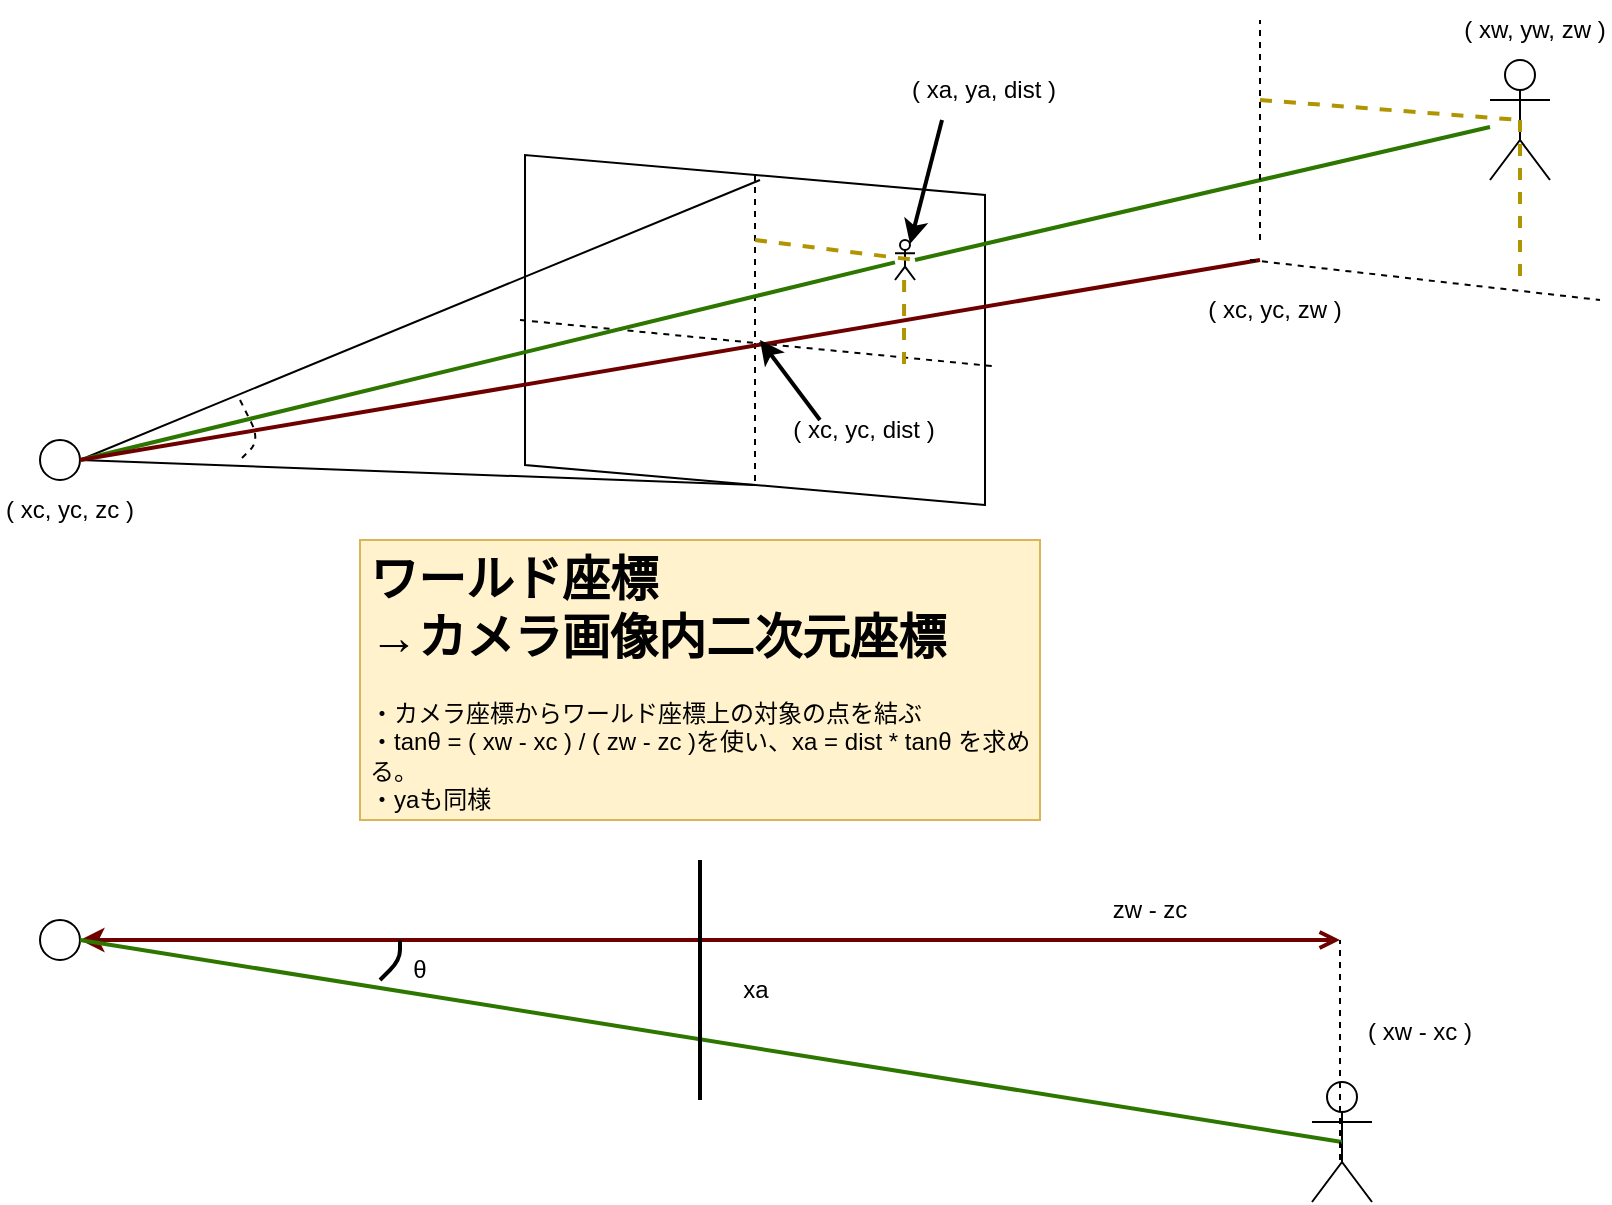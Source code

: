 <mxfile>
    <diagram id="hLjslE-fUv9TfUU83qK9" name="ページ1">
        <mxGraphModel dx="1131" dy="679" grid="1" gridSize="10" guides="1" tooltips="1" connect="1" arrows="1" fold="1" page="1" pageScale="1" pageWidth="1169" pageHeight="827" math="0" shadow="0">
            <root>
                <mxCell id="0"/>
                <mxCell id="1" parent="0"/>
                <mxCell id="2" value="" style="shape=parallelogram;perimeter=parallelogramPerimeter;whiteSpace=wrap;html=1;fixedSize=1;rotation=-90;" vertex="1" parent="1">
                    <mxGeometry x="300" y="60" width="175" height="230" as="geometry"/>
                </mxCell>
                <mxCell id="3" value="" style="ellipse;whiteSpace=wrap;html=1;aspect=fixed;" vertex="1" parent="1">
                    <mxGeometry x="30" y="230" width="20" height="20" as="geometry"/>
                </mxCell>
                <mxCell id="4" value="" style="endArrow=none;dashed=1;html=1;entryX=0.397;entryY=1.015;entryDx=0;entryDy=0;entryPerimeter=0;" edge="1" parent="1" target="2">
                    <mxGeometry width="50" height="50" relative="1" as="geometry">
                        <mxPoint x="270" y="170" as="sourcePoint"/>
                        <mxPoint x="550" y="220" as="targetPoint"/>
                    </mxGeometry>
                </mxCell>
                <mxCell id="5" value="" style="endArrow=none;dashed=1;html=1;entryX=0;entryY=0.5;entryDx=0;entryDy=0;exitX=1;exitY=0.5;exitDx=0;exitDy=0;" edge="1" parent="1" source="2" target="2">
                    <mxGeometry width="50" height="50" relative="1" as="geometry">
                        <mxPoint x="280" y="180" as="sourcePoint"/>
                        <mxPoint x="515.95" y="203.025" as="targetPoint"/>
                    </mxGeometry>
                </mxCell>
                <mxCell id="6" value="" style="endArrow=none;html=1;" edge="1" parent="1">
                    <mxGeometry width="50" height="50" relative="1" as="geometry">
                        <mxPoint x="50" y="240" as="sourcePoint"/>
                        <mxPoint x="390" y="100" as="targetPoint"/>
                    </mxGeometry>
                </mxCell>
                <mxCell id="7" value="" style="endArrow=none;html=1;exitX=1;exitY=0.5;exitDx=0;exitDy=0;entryX=0;entryY=0.5;entryDx=0;entryDy=0;" edge="1" parent="1" source="3" target="2">
                    <mxGeometry width="50" height="50" relative="1" as="geometry">
                        <mxPoint x="59.285" y="246.286" as="sourcePoint"/>
                        <mxPoint x="400" y="110" as="targetPoint"/>
                    </mxGeometry>
                </mxCell>
                <mxCell id="8" value="" style="endArrow=none;html=1;exitX=1;exitY=0.5;exitDx=0;exitDy=0;fillColor=#60a917;strokeColor=#2D7600;startArrow=none;strokeWidth=2;" edge="1" parent="1" source="22" target="19">
                    <mxGeometry width="50" height="50" relative="1" as="geometry">
                        <mxPoint x="69.285" y="256.286" as="sourcePoint"/>
                        <mxPoint x="390" y="180" as="targetPoint"/>
                    </mxGeometry>
                </mxCell>
                <mxCell id="10" value="" style="endArrow=none;dashed=1;html=1;fontColor=#000000;" edge="1" parent="1">
                    <mxGeometry width="50" height="50" relative="1" as="geometry">
                        <mxPoint x="130" y="210" as="sourcePoint"/>
                        <mxPoint x="130" y="240" as="targetPoint"/>
                        <Array as="points">
                            <mxPoint x="140" y="230"/>
                        </Array>
                    </mxGeometry>
                </mxCell>
                <mxCell id="19" value="" style="shape=umlActor;verticalLabelPosition=bottom;verticalAlign=top;html=1;outlineConnect=0;" vertex="1" parent="1">
                    <mxGeometry x="755" y="40" width="30" height="60" as="geometry"/>
                </mxCell>
                <mxCell id="22" value="" style="shape=umlActor;verticalLabelPosition=bottom;verticalAlign=top;html=1;outlineConnect=0;" vertex="1" parent="1">
                    <mxGeometry x="457.5" y="130" width="10" height="20" as="geometry"/>
                </mxCell>
                <mxCell id="23" value="" style="endArrow=none;html=1;exitX=1;exitY=0.5;exitDx=0;exitDy=0;fillColor=#60a917;strokeColor=#2D7600;strokeWidth=2;" edge="1" parent="1" source="3" target="22">
                    <mxGeometry width="50" height="50" relative="1" as="geometry">
                        <mxPoint x="50" y="240" as="sourcePoint"/>
                        <mxPoint x="680" y="83.721" as="targetPoint"/>
                    </mxGeometry>
                </mxCell>
                <mxCell id="24" value="&lt;h1&gt;ワールド座標&lt;br&gt;→カメラ画像内二次元座標&lt;/h1&gt;&lt;p&gt;・カメラ座標からワールド座標上の対象の点を結ぶ&lt;br&gt;・&lt;span style=&quot;text-align: justify&quot;&gt;tanθ = ( xw - xc ) / ( zw - zc )&lt;/span&gt;&lt;span style=&quot;text-align: justify&quot;&gt;を使い、&lt;/span&gt;&lt;span style=&quot;text-align: justify&quot;&gt;xa = dist * tanθ&lt;/span&gt;&lt;span style=&quot;text-align: justify&quot;&gt;&amp;nbsp;を求める。&lt;br&gt;・yaも同様&lt;/span&gt;&lt;/p&gt;" style="text;html=1;strokeColor=#d6b656;fillColor=#fff2cc;spacing=5;spacingTop=-20;whiteSpace=wrap;overflow=hidden;rounded=0;fontColor=#000000;" vertex="1" parent="1">
                    <mxGeometry x="190" y="280" width="340" height="140" as="geometry"/>
                </mxCell>
                <mxCell id="25" value="" style="endArrow=none;html=1;exitX=1;exitY=0.5;exitDx=0;exitDy=0;fillColor=#a20025;strokeColor=#6F0000;strokeWidth=2;" edge="1" parent="1">
                    <mxGeometry width="50" height="50" relative="1" as="geometry">
                        <mxPoint x="50" y="240" as="sourcePoint"/>
                        <mxPoint x="640" y="140" as="targetPoint"/>
                    </mxGeometry>
                </mxCell>
                <mxCell id="28" value="" style="endArrow=none;dashed=1;html=1;entryX=0.397;entryY=1.015;entryDx=0;entryDy=0;entryPerimeter=0;fillColor=#e3c800;strokeColor=#B09500;strokeWidth=2;" edge="1" parent="1">
                    <mxGeometry width="50" height="50" relative="1" as="geometry">
                        <mxPoint x="462.05" y="150" as="sourcePoint"/>
                        <mxPoint x="462.0" y="193.025" as="targetPoint"/>
                    </mxGeometry>
                </mxCell>
                <mxCell id="29" value="" style="endArrow=none;dashed=1;html=1;fillColor=#e3c800;strokeColor=#B09500;strokeWidth=2;" edge="1" parent="1">
                    <mxGeometry width="50" height="50" relative="1" as="geometry">
                        <mxPoint x="387.5" y="130" as="sourcePoint"/>
                        <mxPoint x="467.5" y="140" as="targetPoint"/>
                    </mxGeometry>
                </mxCell>
                <mxCell id="30" value="" style="endArrow=none;dashed=1;html=1;fillColor=#e3c800;strokeColor=#B09500;strokeWidth=2;entryX=0.5;entryY=0.5;entryDx=0;entryDy=0;entryPerimeter=0;" edge="1" parent="1" target="19">
                    <mxGeometry width="50" height="50" relative="1" as="geometry">
                        <mxPoint x="640" y="60" as="sourcePoint"/>
                        <mxPoint x="730" y="70" as="targetPoint"/>
                    </mxGeometry>
                </mxCell>
                <mxCell id="32" value="( xw, yw, zw )" style="text;html=1;strokeColor=none;fillColor=none;align=center;verticalAlign=middle;whiteSpace=wrap;rounded=0;" vertex="1" parent="1">
                    <mxGeometry x="740" y="10" width="75" height="30" as="geometry"/>
                </mxCell>
                <mxCell id="33" value="" style="endArrow=none;dashed=1;html=1;" edge="1" parent="1">
                    <mxGeometry width="50" height="50" relative="1" as="geometry">
                        <mxPoint x="635" y="140" as="sourcePoint"/>
                        <mxPoint x="810" y="160" as="targetPoint"/>
                    </mxGeometry>
                </mxCell>
                <mxCell id="34" value="" style="endArrow=none;dashed=1;html=1;" edge="1" parent="1">
                    <mxGeometry width="50" height="50" relative="1" as="geometry">
                        <mxPoint x="640" y="130" as="sourcePoint"/>
                        <mxPoint x="640" y="20" as="targetPoint"/>
                    </mxGeometry>
                </mxCell>
                <mxCell id="35" value="( xc, yc, zc )" style="text;html=1;strokeColor=none;fillColor=none;align=center;verticalAlign=middle;whiteSpace=wrap;rounded=0;" vertex="1" parent="1">
                    <mxGeometry x="10" y="250" width="70" height="30" as="geometry"/>
                </mxCell>
                <mxCell id="36" value="( xc, yc, zw )" style="text;html=1;strokeColor=none;fillColor=none;align=center;verticalAlign=middle;whiteSpace=wrap;rounded=0;" vertex="1" parent="1">
                    <mxGeometry x="610" y="150" width="75" height="30" as="geometry"/>
                </mxCell>
                <mxCell id="39" value="" style="endArrow=none;dashed=1;html=1;fillColor=#e3c800;strokeColor=#B09500;strokeWidth=2;exitX=0.5;exitY=0.5;exitDx=0;exitDy=0;exitPerimeter=0;" edge="1" parent="1" source="19">
                    <mxGeometry width="50" height="50" relative="1" as="geometry">
                        <mxPoint x="770" y="110" as="sourcePoint"/>
                        <mxPoint x="770" y="150" as="targetPoint"/>
                    </mxGeometry>
                </mxCell>
                <mxCell id="40" value="( xc, yc, dist )" style="text;html=1;strokeColor=none;fillColor=none;align=center;verticalAlign=middle;whiteSpace=wrap;rounded=0;" vertex="1" parent="1">
                    <mxGeometry x="400" y="210" width="84" height="30" as="geometry"/>
                </mxCell>
                <mxCell id="41" value="" style="endArrow=classic;html=1;strokeWidth=2;" edge="1" parent="1">
                    <mxGeometry width="50" height="50" relative="1" as="geometry">
                        <mxPoint x="420" y="220" as="sourcePoint"/>
                        <mxPoint x="390" y="180" as="targetPoint"/>
                    </mxGeometry>
                </mxCell>
                <mxCell id="58" value="( xa, ya, dist )" style="text;html=1;strokeColor=none;fillColor=none;align=center;verticalAlign=middle;whiteSpace=wrap;rounded=0;" vertex="1" parent="1">
                    <mxGeometry x="460" y="40" width="84" height="30" as="geometry"/>
                </mxCell>
                <mxCell id="59" value="" style="endArrow=classic;html=1;strokeWidth=2;entryX=0.75;entryY=0.1;entryDx=0;entryDy=0;entryPerimeter=0;exitX=0.25;exitY=1;exitDx=0;exitDy=0;" edge="1" parent="1" source="58" target="22">
                    <mxGeometry width="50" height="50" relative="1" as="geometry">
                        <mxPoint x="480" y="50" as="sourcePoint"/>
                        <mxPoint x="450" y="10" as="targetPoint"/>
                    </mxGeometry>
                </mxCell>
                <mxCell id="60" value="" style="group" vertex="1" connectable="0" parent="1">
                    <mxGeometry x="30" y="440" width="696" height="171" as="geometry"/>
                </mxCell>
                <mxCell id="42" value="" style="ellipse;whiteSpace=wrap;html=1;" vertex="1" parent="60">
                    <mxGeometry y="30" width="20" height="20" as="geometry"/>
                </mxCell>
                <mxCell id="43" value="" style="endArrow=open;html=1;exitX=1;exitY=0.5;exitDx=0;exitDy=0;fillColor=#a20025;strokeColor=#6F0000;strokeWidth=2;targetPerimeterSpacing=3;startArrow=classic;startFill=1;endFill=0;sourcePerimeterSpacing=3;" edge="1" parent="60" source="42">
                    <mxGeometry width="50" height="50" relative="1" as="geometry">
                        <mxPoint x="30" y="40" as="sourcePoint"/>
                        <mxPoint x="650" y="40" as="targetPoint"/>
                    </mxGeometry>
                </mxCell>
                <mxCell id="44" value="" style="shape=umlActor;verticalLabelPosition=bottom;verticalAlign=top;html=1;outlineConnect=0;" vertex="1" parent="60">
                    <mxGeometry x="636" y="111" width="30" height="60" as="geometry"/>
                </mxCell>
                <mxCell id="45" value="" style="endArrow=none;html=1;exitX=1;exitY=0.5;exitDx=0;exitDy=0;fillColor=#60a917;strokeColor=#2D7600;strokeWidth=2;entryX=0.5;entryY=0.5;entryDx=0;entryDy=0;entryPerimeter=0;" edge="1" parent="60" source="42" target="44">
                    <mxGeometry width="50" height="50" relative="1" as="geometry">
                        <mxPoint x="30" y="138.79" as="sourcePoint"/>
                        <mxPoint x="437.5" y="40.002" as="targetPoint"/>
                    </mxGeometry>
                </mxCell>
                <mxCell id="47" value="" style="endArrow=none;html=1;strokeWidth=2;" edge="1" parent="60">
                    <mxGeometry width="50" height="50" relative="1" as="geometry">
                        <mxPoint x="330" as="sourcePoint"/>
                        <mxPoint x="330" y="120" as="targetPoint"/>
                    </mxGeometry>
                </mxCell>
                <mxCell id="48" value="" style="endArrow=none;dashed=1;html=1;" edge="1" parent="60">
                    <mxGeometry width="50" height="50" relative="1" as="geometry">
                        <mxPoint x="650" y="150" as="sourcePoint"/>
                        <mxPoint x="650" y="40" as="targetPoint"/>
                    </mxGeometry>
                </mxCell>
                <mxCell id="49" value="( xw - xc )" style="text;html=1;strokeColor=none;fillColor=none;align=center;verticalAlign=middle;whiteSpace=wrap;rounded=0;" vertex="1" parent="60">
                    <mxGeometry x="660" y="70.5" width="60" height="30" as="geometry"/>
                </mxCell>
                <mxCell id="52" value="zw - zc" style="text;html=1;strokeColor=none;fillColor=none;align=center;verticalAlign=middle;whiteSpace=wrap;rounded=0;" vertex="1" parent="60">
                    <mxGeometry x="525" y="10" width="60" height="30" as="geometry"/>
                </mxCell>
                <mxCell id="53" value="θ" style="text;html=1;strokeColor=none;fillColor=none;align=center;verticalAlign=middle;whiteSpace=wrap;rounded=0;" vertex="1" parent="60">
                    <mxGeometry x="160" y="40" width="60" height="30" as="geometry"/>
                </mxCell>
                <mxCell id="54" value="" style="endArrow=none;html=1;strokeWidth=2;" edge="1" parent="60">
                    <mxGeometry width="50" height="50" relative="1" as="geometry">
                        <mxPoint x="170" y="60" as="sourcePoint"/>
                        <mxPoint x="180" y="40" as="targetPoint"/>
                        <Array as="points">
                            <mxPoint x="180" y="50"/>
                        </Array>
                    </mxGeometry>
                </mxCell>
                <mxCell id="57" value="xa" style="text;html=1;strokeColor=none;fillColor=none;align=center;verticalAlign=middle;whiteSpace=wrap;rounded=0;" vertex="1" parent="60">
                    <mxGeometry x="327.5" y="50" width="60" height="30" as="geometry"/>
                </mxCell>
            </root>
        </mxGraphModel>
    </diagram>
</mxfile>